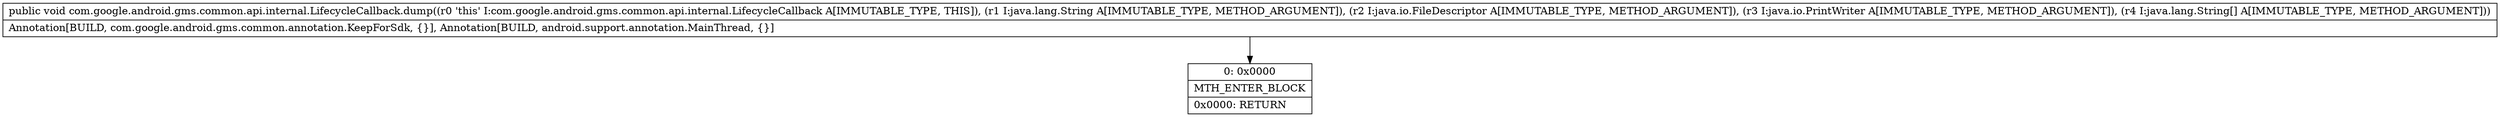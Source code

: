 digraph "CFG forcom.google.android.gms.common.api.internal.LifecycleCallback.dump(Ljava\/lang\/String;Ljava\/io\/FileDescriptor;Ljava\/io\/PrintWriter;[Ljava\/lang\/String;)V" {
Node_0 [shape=record,label="{0\:\ 0x0000|MTH_ENTER_BLOCK\l|0x0000: RETURN   \l}"];
MethodNode[shape=record,label="{public void com.google.android.gms.common.api.internal.LifecycleCallback.dump((r0 'this' I:com.google.android.gms.common.api.internal.LifecycleCallback A[IMMUTABLE_TYPE, THIS]), (r1 I:java.lang.String A[IMMUTABLE_TYPE, METHOD_ARGUMENT]), (r2 I:java.io.FileDescriptor A[IMMUTABLE_TYPE, METHOD_ARGUMENT]), (r3 I:java.io.PrintWriter A[IMMUTABLE_TYPE, METHOD_ARGUMENT]), (r4 I:java.lang.String[] A[IMMUTABLE_TYPE, METHOD_ARGUMENT]))  | Annotation[BUILD, com.google.android.gms.common.annotation.KeepForSdk, \{\}], Annotation[BUILD, android.support.annotation.MainThread, \{\}]\l}"];
MethodNode -> Node_0;
}

